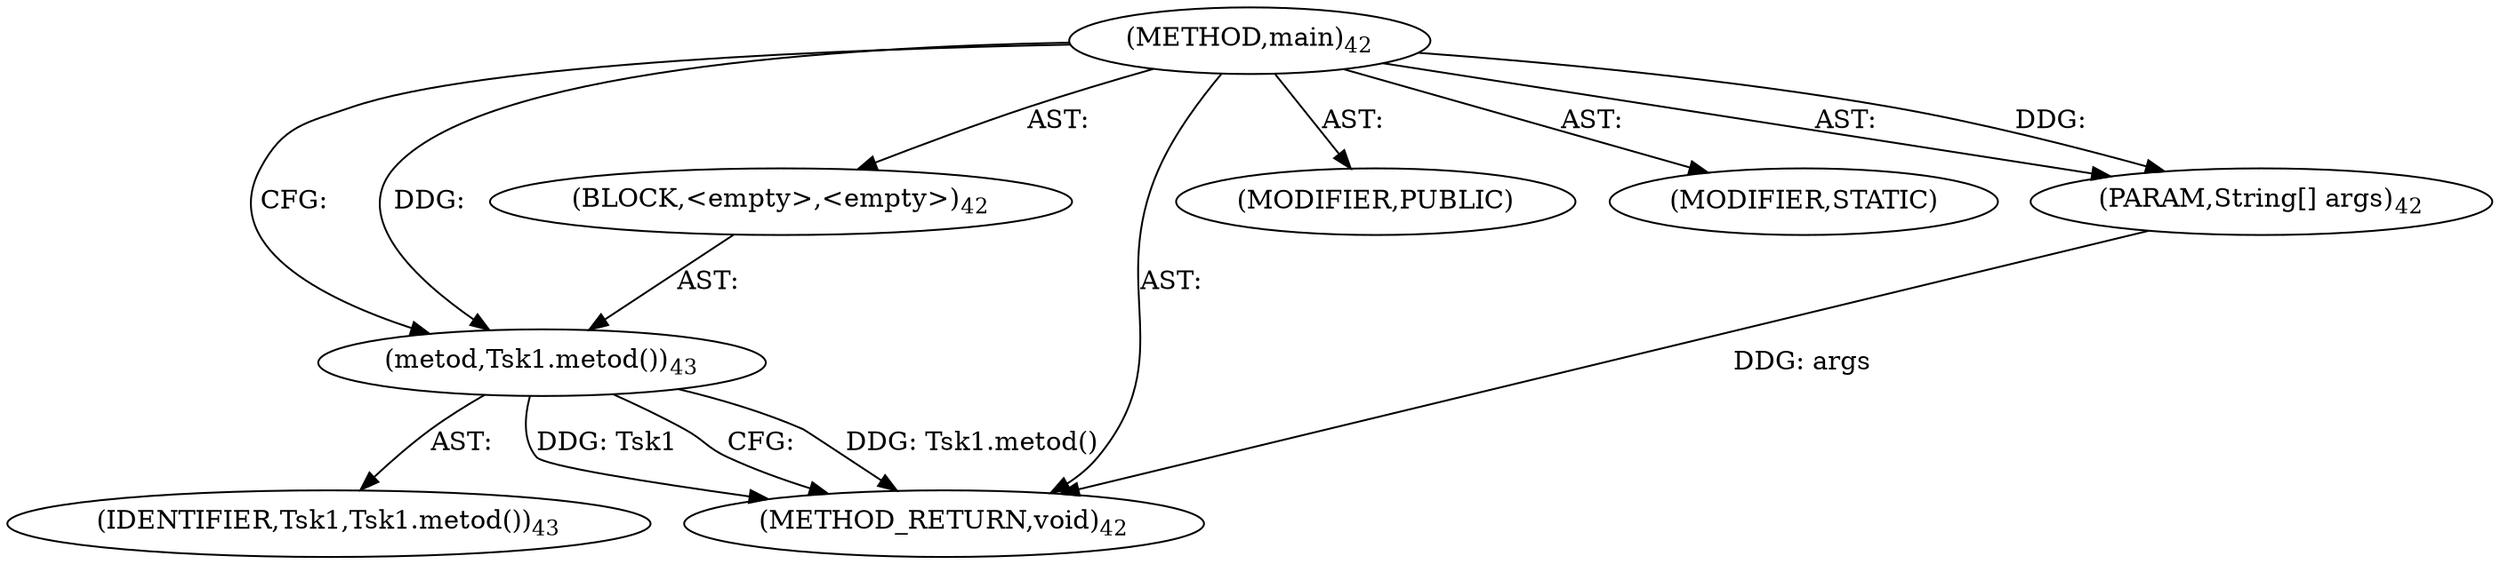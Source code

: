 digraph "main" {  
"172" [label = <(METHOD,main)<SUB>42</SUB>> ]
"173" [label = <(PARAM,String[] args)<SUB>42</SUB>> ]
"174" [label = <(BLOCK,&lt;empty&gt;,&lt;empty&gt;)<SUB>42</SUB>> ]
"175" [label = <(metod,Tsk1.metod())<SUB>43</SUB>> ]
"176" [label = <(IDENTIFIER,Tsk1,Tsk1.metod())<SUB>43</SUB>> ]
"177" [label = <(MODIFIER,PUBLIC)> ]
"178" [label = <(MODIFIER,STATIC)> ]
"179" [label = <(METHOD_RETURN,void)<SUB>42</SUB>> ]
  "172" -> "173"  [ label = "AST: "] 
  "172" -> "174"  [ label = "AST: "] 
  "172" -> "177"  [ label = "AST: "] 
  "172" -> "178"  [ label = "AST: "] 
  "172" -> "179"  [ label = "AST: "] 
  "174" -> "175"  [ label = "AST: "] 
  "175" -> "176"  [ label = "AST: "] 
  "175" -> "179"  [ label = "CFG: "] 
  "172" -> "175"  [ label = "CFG: "] 
  "173" -> "179"  [ label = "DDG: args"] 
  "175" -> "179"  [ label = "DDG: Tsk1.metod()"] 
  "175" -> "179"  [ label = "DDG: Tsk1"] 
  "172" -> "173"  [ label = "DDG: "] 
  "172" -> "175"  [ label = "DDG: "] 
}
